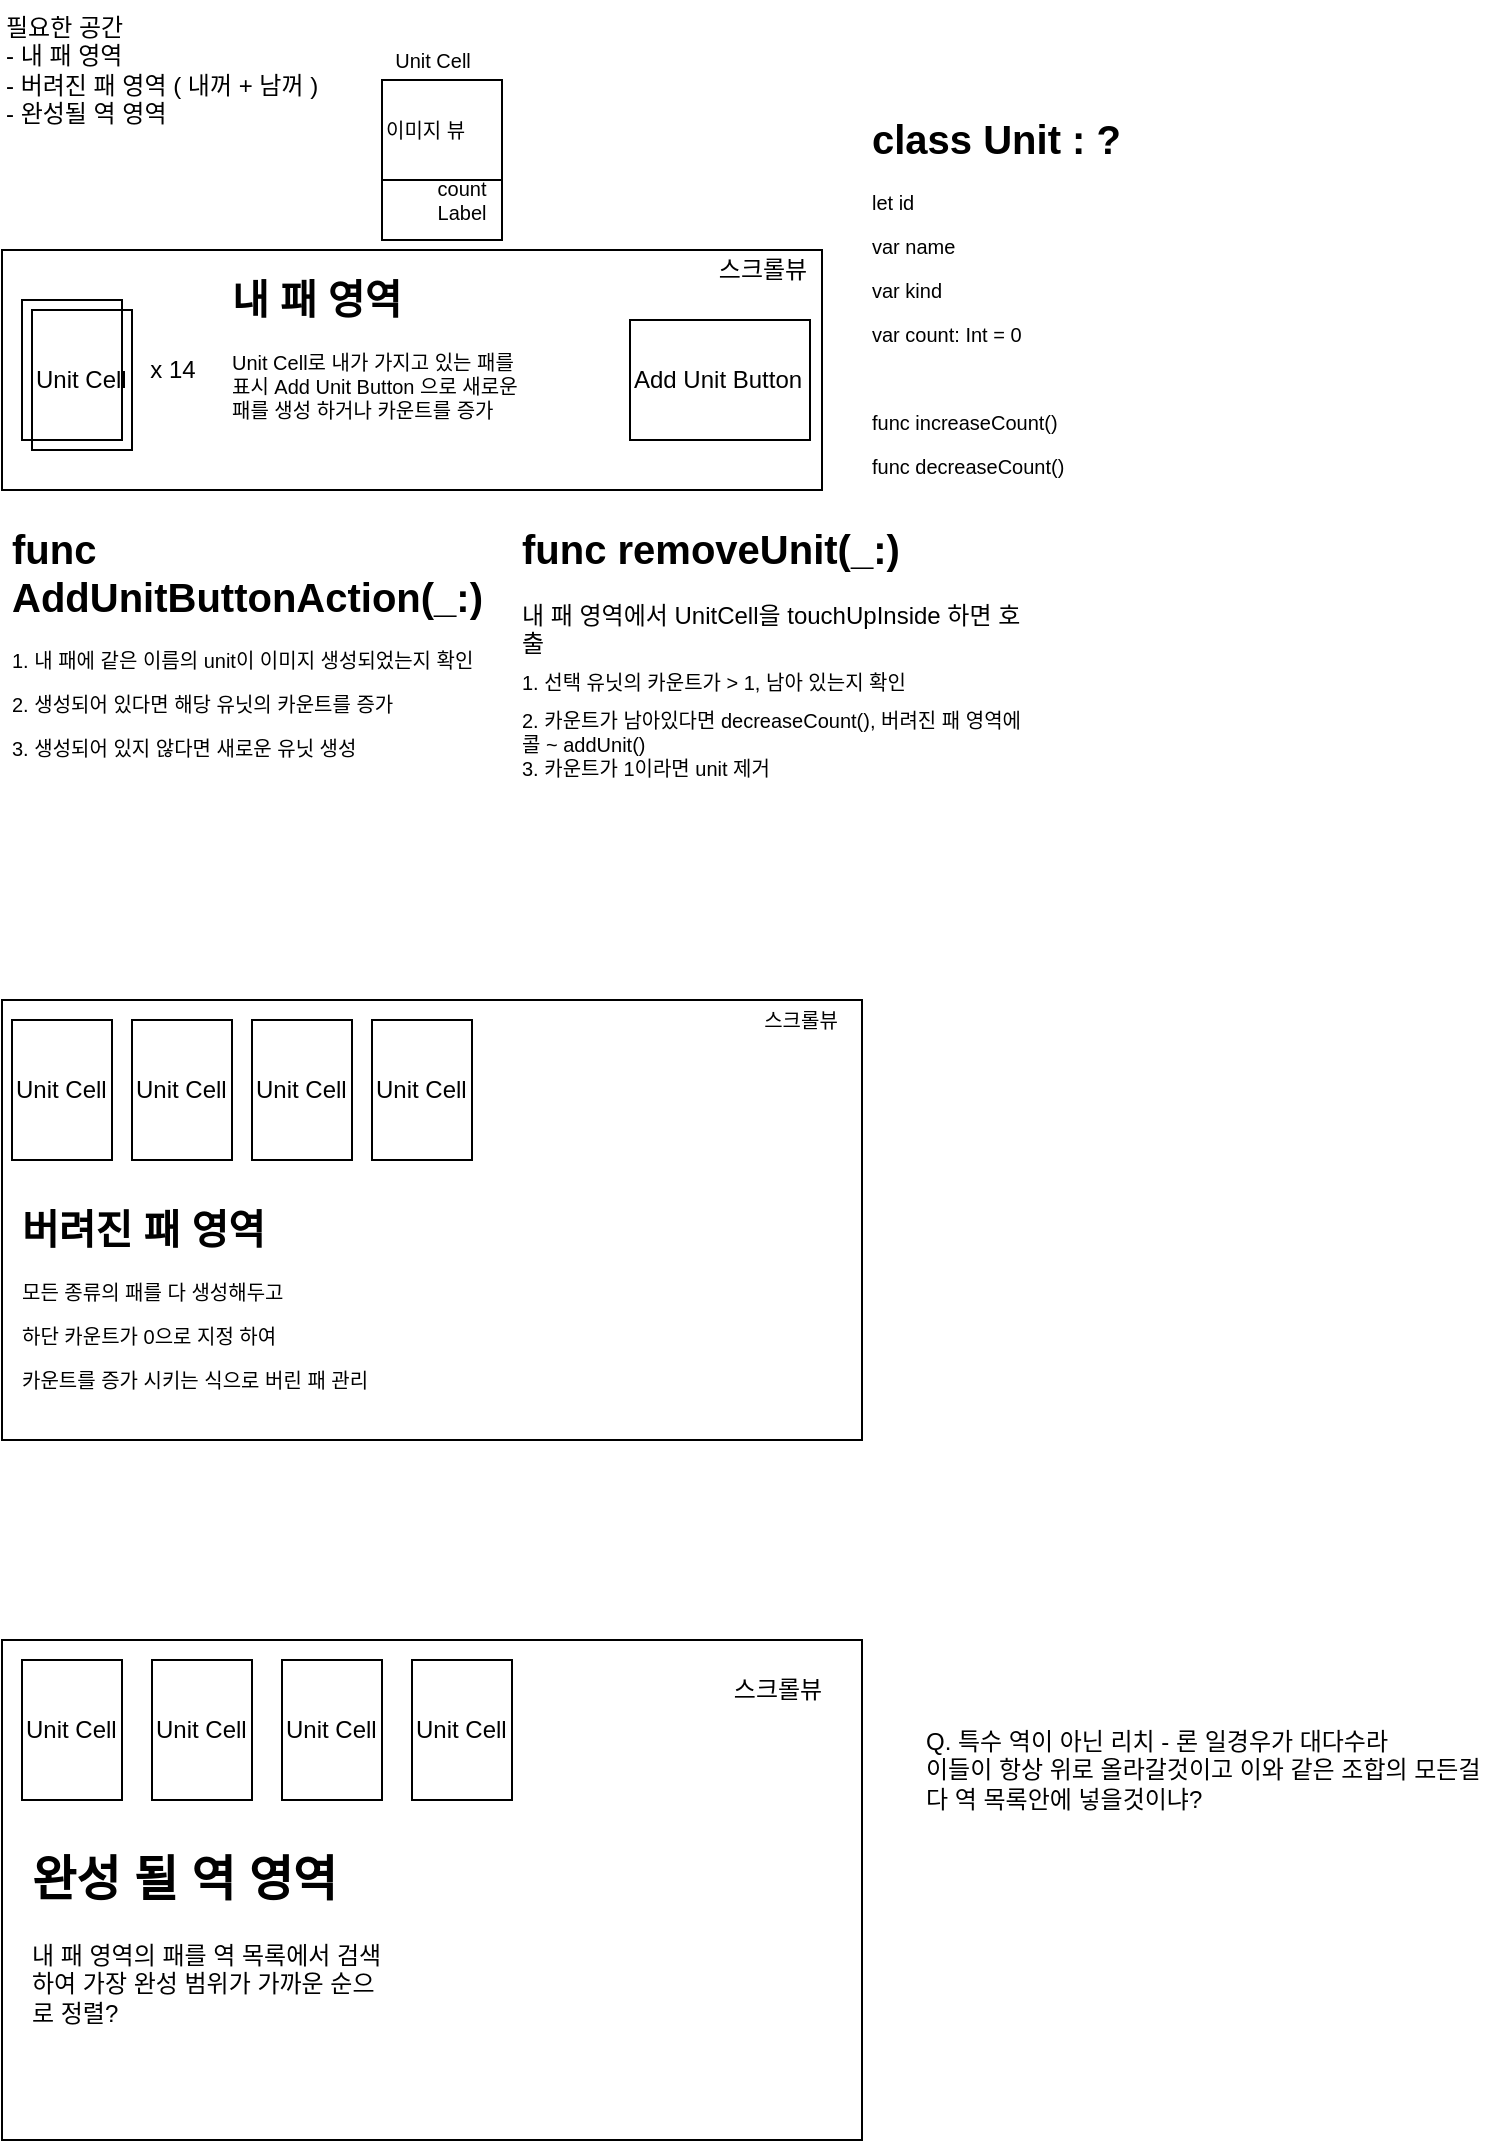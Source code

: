 <mxfile version="15.7.3" type="device"><diagram id="jmzoxVK11LdkpRMKuCYx" name="페이지-1"><mxGraphModel dx="983" dy="607" grid="1" gridSize="10" guides="1" tooltips="1" connect="1" arrows="1" fold="1" page="1" pageScale="1" pageWidth="827" pageHeight="1169" math="0" shadow="0"><root><mxCell id="0"/><mxCell id="1" parent="0"/><mxCell id="i-_ZDnT-4kn0VsEKCPAk-14" value="" style="rounded=0;whiteSpace=wrap;html=1;fontSize=10;fillColor=none;gradientColor=#ffffff;align=left;" parent="1" vertex="1"><mxGeometry x="10" y="510" width="430" height="220" as="geometry"/></mxCell><mxCell id="i-_ZDnT-4kn0VsEKCPAk-5" value="" style="whiteSpace=wrap;html=1;align=left;gradientColor=#ffffff;fillColor=none;" parent="1" vertex="1"><mxGeometry x="10" y="135" width="410" height="120" as="geometry"/></mxCell><mxCell id="i-_ZDnT-4kn0VsEKCPAk-1" value="필요한 공간&lt;br&gt;- 내 패 영역&lt;br&gt;- 버려진 패 영역 ( 내꺼 + 남꺼 )&lt;br&gt;- 완성될 역 영역" style="text;html=1;strokeColor=none;fillColor=none;align=left;verticalAlign=middle;whiteSpace=wrap;rounded=0;" parent="1" vertex="1"><mxGeometry x="10" y="10" width="170" height="70" as="geometry"/></mxCell><mxCell id="i-_ZDnT-4kn0VsEKCPAk-6" value="" style="rounded=0;whiteSpace=wrap;html=1;fillColor=none;gradientColor=#ffffff;align=left;" parent="1" vertex="1"><mxGeometry x="20" y="160" width="50" height="70" as="geometry"/></mxCell><mxCell id="i-_ZDnT-4kn0VsEKCPAk-7" value="스크롤뷰" style="text;html=1;align=center;verticalAlign=middle;resizable=0;points=[];autosize=1;strokeColor=none;fillColor=none;" parent="1" vertex="1"><mxGeometry x="360" y="135" width="60" height="20" as="geometry"/></mxCell><mxCell id="i-_ZDnT-4kn0VsEKCPAk-8" value="x 14" style="text;html=1;align=center;verticalAlign=middle;resizable=0;points=[];autosize=1;strokeColor=none;fillColor=none;" parent="1" vertex="1"><mxGeometry x="75" y="185" width="40" height="20" as="geometry"/></mxCell><mxCell id="i-_ZDnT-4kn0VsEKCPAk-9" value="Add Unit Button" style="rounded=0;whiteSpace=wrap;html=1;fillColor=none;gradientColor=#ffffff;align=left;" parent="1" vertex="1"><mxGeometry x="324" y="170" width="90" height="60" as="geometry"/></mxCell><mxCell id="i-_ZDnT-4kn0VsEKCPAk-10" value="&lt;h1 style=&quot;font-size: 20px&quot;&gt;&lt;font style=&quot;font-size: 20px&quot;&gt;class Unit : ?&lt;/font&gt;&lt;/h1&gt;&lt;p style=&quot;font-size: 10px&quot;&gt;let id&lt;/p&gt;&lt;p style=&quot;font-size: 10px&quot;&gt;&lt;font style=&quot;font-size: 10px&quot;&gt;var name&lt;/font&gt;&lt;/p&gt;&lt;p style=&quot;font-size: 10px&quot;&gt;&lt;font style=&quot;font-size: 10px&quot;&gt;var kind&lt;/font&gt;&lt;/p&gt;&lt;p style=&quot;font-size: 10px&quot;&gt;&lt;font style=&quot;font-size: 10px&quot;&gt;var count: Int = 0&lt;/font&gt;&lt;/p&gt;&lt;p style=&quot;font-size: 10px&quot;&gt;&lt;font style=&quot;font-size: 10px&quot;&gt;&lt;br&gt;&lt;/font&gt;&lt;/p&gt;&lt;p style=&quot;font-size: 10px&quot;&gt;&lt;font style=&quot;font-size: 10px&quot;&gt;func increaseCount()&lt;/font&gt;&lt;/p&gt;&lt;p style=&quot;font-size: 10px&quot;&gt;&lt;font style=&quot;font-size: 10px&quot;&gt;func decreaseCount()&lt;/font&gt;&lt;/p&gt;&lt;p style=&quot;font-size: 10px&quot;&gt;&lt;br&gt;&lt;/p&gt;" style="text;html=1;strokeColor=none;fillColor=none;spacing=5;spacingTop=-20;whiteSpace=wrap;overflow=hidden;rounded=0;align=left;" parent="1" vertex="1"><mxGeometry x="440" y="65" width="170" height="190" as="geometry"/></mxCell><mxCell id="i-_ZDnT-4kn0VsEKCPAk-13" value="스크롤뷰" style="text;html=1;align=center;verticalAlign=middle;resizable=0;points=[];autosize=1;strokeColor=none;fillColor=none;fontSize=10;" parent="1" vertex="1"><mxGeometry x="384" y="510" width="50" height="20" as="geometry"/></mxCell><mxCell id="i-_ZDnT-4kn0VsEKCPAk-16" value="Unit Cell" style="rounded=0;whiteSpace=wrap;html=1;fillColor=none;gradientColor=#ffffff;align=left;" parent="1" vertex="1"><mxGeometry x="25" y="165" width="50" height="70" as="geometry"/></mxCell><mxCell id="i-_ZDnT-4kn0VsEKCPAk-17" value="" style="rounded=0;whiteSpace=wrap;html=1;fillColor=none;gradientColor=#ffffff;align=left;" parent="1" vertex="1"><mxGeometry x="200" y="50" width="60" height="80" as="geometry"/></mxCell><mxCell id="i-_ZDnT-4kn0VsEKCPAk-18" value="Unit Cell" style="text;html=1;align=center;verticalAlign=middle;resizable=0;points=[];autosize=1;strokeColor=none;fillColor=none;fontSize=10;" parent="1" vertex="1"><mxGeometry x="200" y="30" width="50" height="20" as="geometry"/></mxCell><mxCell id="i-_ZDnT-4kn0VsEKCPAk-19" value="이미지 뷰" style="rounded=0;whiteSpace=wrap;html=1;fontSize=10;fillColor=none;gradientColor=#ffffff;align=left;" parent="1" vertex="1"><mxGeometry x="200" y="50" width="60" height="50" as="geometry"/></mxCell><mxCell id="i-_ZDnT-4kn0VsEKCPAk-20" value="count Label" style="text;html=1;strokeColor=none;fillColor=none;align=center;verticalAlign=middle;whiteSpace=wrap;rounded=0;fontSize=10;" parent="1" vertex="1"><mxGeometry x="220" y="100" width="40" height="20" as="geometry"/></mxCell><mxCell id="i-_ZDnT-4kn0VsEKCPAk-22" value="Unit Cell" style="rounded=0;whiteSpace=wrap;html=1;fillColor=none;gradientColor=#ffffff;align=left;" parent="1" vertex="1"><mxGeometry x="15" y="520" width="50" height="70" as="geometry"/></mxCell><mxCell id="i-_ZDnT-4kn0VsEKCPAk-23" value="Unit Cell" style="rounded=0;whiteSpace=wrap;html=1;fillColor=none;gradientColor=#ffffff;align=left;" parent="1" vertex="1"><mxGeometry x="75" y="520" width="50" height="70" as="geometry"/></mxCell><mxCell id="i-_ZDnT-4kn0VsEKCPAk-24" value="Unit Cell" style="rounded=0;whiteSpace=wrap;html=1;fillColor=none;gradientColor=#ffffff;align=left;" parent="1" vertex="1"><mxGeometry x="135" y="520" width="50" height="70" as="geometry"/></mxCell><mxCell id="i-_ZDnT-4kn0VsEKCPAk-25" value="Unit Cell" style="rounded=0;whiteSpace=wrap;html=1;fillColor=none;gradientColor=#ffffff;align=left;" parent="1" vertex="1"><mxGeometry x="195" y="520" width="50" height="70" as="geometry"/></mxCell><mxCell id="i-_ZDnT-4kn0VsEKCPAk-26" value="&lt;h1&gt;버려진 패 영역&lt;/h1&gt;&lt;p&gt;모든 종류의 패를 다 생성해두고&amp;nbsp;&lt;/p&gt;&lt;p&gt;하단 카운트가 0으로 지정 하여&lt;/p&gt;&lt;p&gt;카운트를 증가 시키는 식으로 버린 패 관리&lt;/p&gt;&lt;p&gt;&lt;br&gt;&lt;/p&gt;" style="text;html=1;strokeColor=none;fillColor=none;spacing=5;spacingTop=-20;whiteSpace=wrap;overflow=hidden;rounded=0;fontSize=10;align=left;" parent="1" vertex="1"><mxGeometry x="15" y="610" width="190" height="120" as="geometry"/></mxCell><mxCell id="i-_ZDnT-4kn0VsEKCPAk-27" value="&lt;h1&gt;내 패 영역&lt;/h1&gt;&lt;p&gt;Unit Cell로 내가 가지고 있는 패를 표시 Add Unit Button 으로 새로운 패를 생성 하거나 카운트를 증가&lt;/p&gt;" style="text;html=1;strokeColor=none;fillColor=none;spacing=5;spacingTop=-20;whiteSpace=wrap;overflow=hidden;rounded=0;fontSize=10;align=left;" parent="1" vertex="1"><mxGeometry x="120" y="145" width="160" height="90" as="geometry"/></mxCell><mxCell id="i-_ZDnT-4kn0VsEKCPAk-29" value="&lt;h1 style=&quot;font-size: 20px&quot;&gt;func AddUnitButtonAction(_:)&lt;/h1&gt;&lt;h1 style=&quot;font-size: 10px&quot;&gt;&lt;font style=&quot;font-size: 10px&quot;&gt;&lt;span style=&quot;font-weight: normal&quot;&gt;1. 내 패에 같은 이름의 unit이 이미지 생성되었는지 확인&lt;/span&gt;&lt;br&gt;&lt;/font&gt;&lt;/h1&gt;&lt;h1 style=&quot;font-size: 10px&quot;&gt;&lt;p style=&quot;font-weight: 400 ; font-size: 10px&quot;&gt;2. 생성되어 있다면 해당 유닛의 카운트를 증가&lt;/p&gt;&lt;p style=&quot;font-size: 10px ; font-weight: 400&quot;&gt;3. 생성되어 있지 않다면 새로운 유닛 생성&lt;/p&gt;&lt;/h1&gt;" style="text;html=1;strokeColor=none;fillColor=none;spacing=5;spacingTop=-20;whiteSpace=wrap;overflow=hidden;rounded=0;align=left;" parent="1" vertex="1"><mxGeometry x="10" y="270" width="250" height="140" as="geometry"/></mxCell><mxCell id="i-_ZDnT-4kn0VsEKCPAk-30" value="&lt;h1 style=&quot;font-size: 20px&quot;&gt;func removeUnit(_:)&lt;/h1&gt;&lt;div&gt;내 패 영역에서 UnitCell을 touchUpInside 하면 호출&lt;/div&gt;&lt;h1 style=&quot;font-size: 10px&quot;&gt;&lt;span style=&quot;font-weight: 400&quot;&gt;&lt;font style=&quot;font-size: 10px&quot;&gt;1. 선택 유닛의 카운트가 &amp;gt; 1, 남아 있는지 확인&lt;/font&gt;&lt;/span&gt;&lt;/h1&gt;&lt;div style=&quot;font-size: 10px&quot;&gt;&lt;font style=&quot;font-size: 10px&quot;&gt;2. 카운트가 남아있다면 decreaseCount(), 버려진 패 영역에 콜 ~ addUnit()&amp;nbsp;&lt;/font&gt;&lt;/div&gt;&lt;div style=&quot;font-size: 10px&quot;&gt;&lt;font style=&quot;font-size: 10px&quot;&gt;3. 카운트가 1이라면 unit 제거&amp;nbsp;&lt;/font&gt;&lt;/div&gt;" style="text;html=1;strokeColor=none;fillColor=none;spacing=5;spacingTop=-20;whiteSpace=wrap;overflow=hidden;rounded=0;align=left;" parent="1" vertex="1"><mxGeometry x="265" y="270" width="265" height="140" as="geometry"/></mxCell><mxCell id="Puz2AjEMFmyksPn7Ei18-1" value="" style="rounded=0;whiteSpace=wrap;html=1;fillColor=none;" vertex="1" parent="1"><mxGeometry x="10" y="830" width="430" height="250" as="geometry"/></mxCell><mxCell id="Puz2AjEMFmyksPn7Ei18-2" value="&lt;h1&gt;완성 될 역 영역&lt;/h1&gt;&lt;p&gt;내 패 영역의 패를 역 목록에서 검색하여 가장 완성 범위가 가까운 순으로 정렬?&lt;/p&gt;" style="text;html=1;strokeColor=none;fillColor=none;spacing=5;spacingTop=-20;whiteSpace=wrap;overflow=hidden;rounded=0;" vertex="1" parent="1"><mxGeometry x="20" y="930" width="190" height="120" as="geometry"/></mxCell><mxCell id="Puz2AjEMFmyksPn7Ei18-3" value="스크롤뷰" style="text;html=1;strokeColor=none;fillColor=none;align=center;verticalAlign=middle;whiteSpace=wrap;rounded=0;" vertex="1" parent="1"><mxGeometry x="367.5" y="840" width="60" height="30" as="geometry"/></mxCell><mxCell id="Puz2AjEMFmyksPn7Ei18-5" value="Unit Cell" style="rounded=0;whiteSpace=wrap;html=1;fillColor=none;gradientColor=#ffffff;align=left;" vertex="1" parent="1"><mxGeometry x="20" y="840" width="50" height="70" as="geometry"/></mxCell><mxCell id="Puz2AjEMFmyksPn7Ei18-6" value="Unit Cell" style="rounded=0;whiteSpace=wrap;html=1;fillColor=none;gradientColor=#ffffff;align=left;" vertex="1" parent="1"><mxGeometry x="85" y="840" width="50" height="70" as="geometry"/></mxCell><mxCell id="Puz2AjEMFmyksPn7Ei18-7" value="Unit Cell" style="rounded=0;whiteSpace=wrap;html=1;fillColor=none;gradientColor=#ffffff;align=left;" vertex="1" parent="1"><mxGeometry x="150" y="840" width="50" height="70" as="geometry"/></mxCell><mxCell id="Puz2AjEMFmyksPn7Ei18-8" value="Unit Cell" style="rounded=0;whiteSpace=wrap;html=1;fillColor=none;gradientColor=#ffffff;align=left;" vertex="1" parent="1"><mxGeometry x="215" y="840" width="50" height="70" as="geometry"/></mxCell><mxCell id="Puz2AjEMFmyksPn7Ei18-12" value="&lt;span&gt;Q. 특수 역이 아닌 리치 - 론 일경우가 대다수라 &lt;br&gt;이들이 항상 위로 올라갈것이고 이와 같은 조합의 모든걸 다 역 목록안에 넣을것이냐?&lt;/span&gt;" style="text;html=1;strokeColor=none;fillColor=none;align=left;verticalAlign=middle;whiteSpace=wrap;rounded=0;" vertex="1" parent="1"><mxGeometry x="470" y="830" width="285" height="130" as="geometry"/></mxCell></root></mxGraphModel></diagram></mxfile>